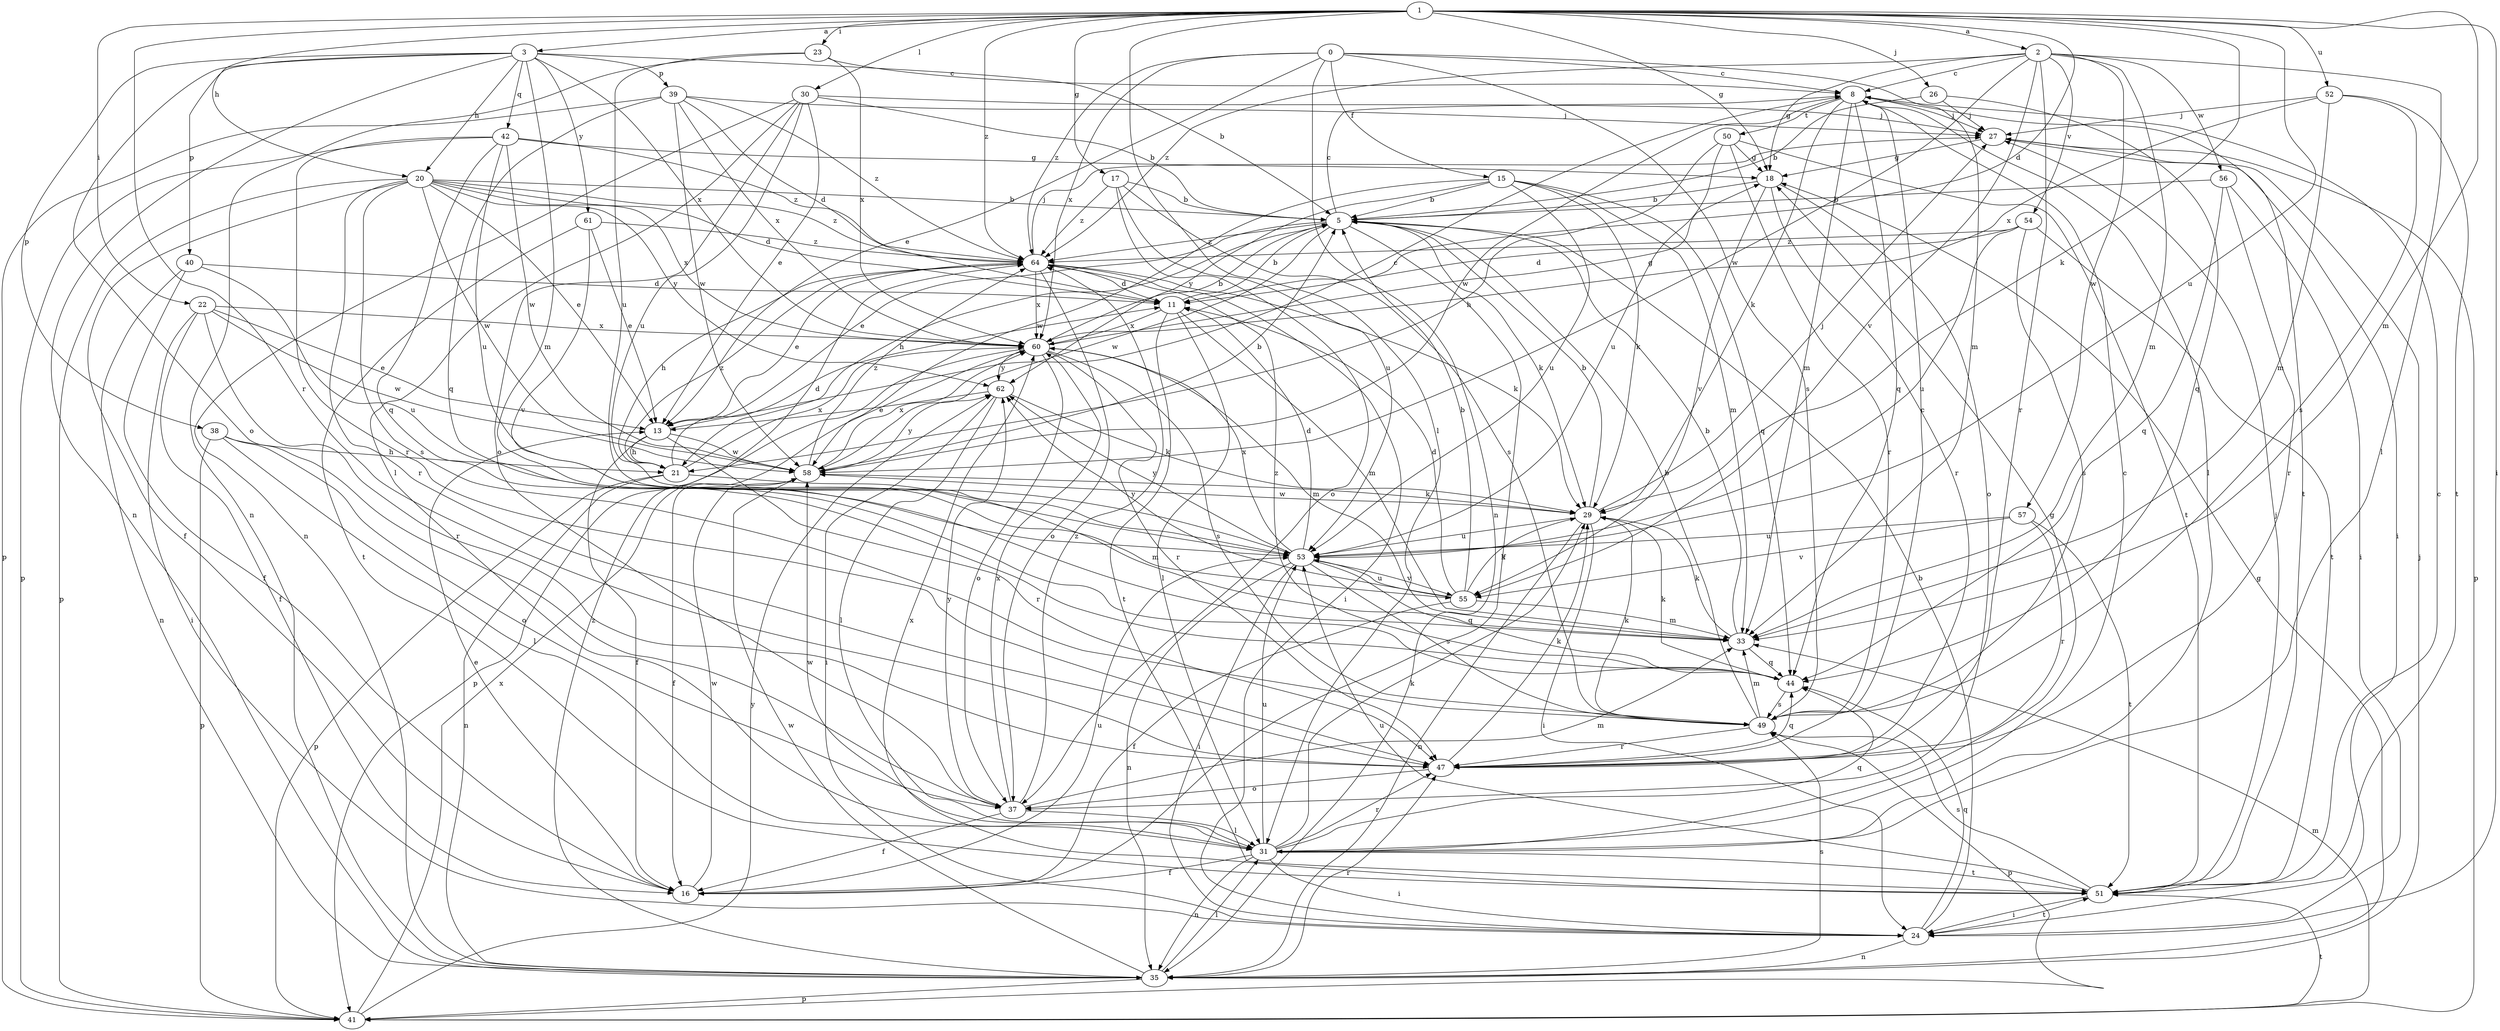 strict digraph  {
0;
1;
2;
3;
5;
8;
11;
13;
15;
16;
17;
18;
20;
21;
22;
23;
24;
26;
27;
29;
30;
31;
33;
35;
37;
38;
39;
40;
41;
42;
44;
47;
49;
50;
51;
52;
53;
54;
55;
56;
57;
58;
60;
61;
62;
64;
0 -> 8  [label=c];
0 -> 13  [label=e];
0 -> 15  [label=f];
0 -> 33  [label=m];
0 -> 35  [label=n];
0 -> 49  [label=s];
0 -> 60  [label=x];
0 -> 64  [label=z];
1 -> 2  [label=a];
1 -> 3  [label=a];
1 -> 11  [label=d];
1 -> 17  [label=g];
1 -> 18  [label=g];
1 -> 20  [label=h];
1 -> 22  [label=i];
1 -> 23  [label=i];
1 -> 24  [label=i];
1 -> 26  [label=j];
1 -> 29  [label=k];
1 -> 30  [label=l];
1 -> 31  [label=l];
1 -> 33  [label=m];
1 -> 47  [label=r];
1 -> 52  [label=u];
1 -> 53  [label=u];
1 -> 64  [label=z];
2 -> 8  [label=c];
2 -> 18  [label=g];
2 -> 31  [label=l];
2 -> 33  [label=m];
2 -> 47  [label=r];
2 -> 54  [label=v];
2 -> 55  [label=v];
2 -> 56  [label=w];
2 -> 57  [label=w];
2 -> 58  [label=w];
2 -> 64  [label=z];
3 -> 5  [label=b];
3 -> 20  [label=h];
3 -> 33  [label=m];
3 -> 35  [label=n];
3 -> 37  [label=o];
3 -> 38  [label=p];
3 -> 39  [label=p];
3 -> 40  [label=p];
3 -> 42  [label=q];
3 -> 60  [label=x];
3 -> 61  [label=y];
5 -> 8  [label=c];
5 -> 13  [label=e];
5 -> 16  [label=f];
5 -> 21  [label=h];
5 -> 29  [label=k];
5 -> 58  [label=w];
5 -> 64  [label=z];
8 -> 27  [label=j];
8 -> 29  [label=k];
8 -> 31  [label=l];
8 -> 33  [label=m];
8 -> 44  [label=q];
8 -> 50  [label=t];
8 -> 51  [label=t];
8 -> 58  [label=w];
11 -> 5  [label=b];
11 -> 31  [label=l];
11 -> 33  [label=m];
11 -> 51  [label=t];
11 -> 60  [label=x];
13 -> 8  [label=c];
13 -> 16  [label=f];
13 -> 21  [label=h];
13 -> 47  [label=r];
13 -> 58  [label=w];
15 -> 5  [label=b];
15 -> 29  [label=k];
15 -> 33  [label=m];
15 -> 44  [label=q];
15 -> 53  [label=u];
15 -> 58  [label=w];
15 -> 62  [label=y];
16 -> 13  [label=e];
16 -> 53  [label=u];
16 -> 58  [label=w];
17 -> 5  [label=b];
17 -> 37  [label=o];
17 -> 49  [label=s];
17 -> 53  [label=u];
17 -> 64  [label=z];
18 -> 5  [label=b];
18 -> 37  [label=o];
18 -> 47  [label=r];
18 -> 55  [label=v];
20 -> 5  [label=b];
20 -> 11  [label=d];
20 -> 13  [label=e];
20 -> 16  [label=f];
20 -> 41  [label=p];
20 -> 47  [label=r];
20 -> 49  [label=s];
20 -> 58  [label=w];
20 -> 60  [label=x];
20 -> 62  [label=y];
20 -> 64  [label=z];
21 -> 11  [label=d];
21 -> 33  [label=m];
21 -> 35  [label=n];
21 -> 41  [label=p];
21 -> 60  [label=x];
21 -> 64  [label=z];
22 -> 13  [label=e];
22 -> 16  [label=f];
22 -> 24  [label=i];
22 -> 47  [label=r];
22 -> 58  [label=w];
22 -> 60  [label=x];
23 -> 8  [label=c];
23 -> 35  [label=n];
23 -> 53  [label=u];
23 -> 60  [label=x];
24 -> 5  [label=b];
24 -> 35  [label=n];
24 -> 44  [label=q];
24 -> 51  [label=t];
26 -> 5  [label=b];
26 -> 27  [label=j];
26 -> 44  [label=q];
27 -> 18  [label=g];
27 -> 24  [label=i];
27 -> 41  [label=p];
29 -> 5  [label=b];
29 -> 24  [label=i];
29 -> 27  [label=j];
29 -> 35  [label=n];
29 -> 53  [label=u];
29 -> 58  [label=w];
30 -> 5  [label=b];
30 -> 13  [label=e];
30 -> 27  [label=j];
30 -> 31  [label=l];
30 -> 35  [label=n];
30 -> 37  [label=o];
30 -> 53  [label=u];
31 -> 8  [label=c];
31 -> 16  [label=f];
31 -> 18  [label=g];
31 -> 24  [label=i];
31 -> 29  [label=k];
31 -> 35  [label=n];
31 -> 44  [label=q];
31 -> 47  [label=r];
31 -> 51  [label=t];
31 -> 53  [label=u];
31 -> 58  [label=w];
33 -> 5  [label=b];
33 -> 29  [label=k];
33 -> 44  [label=q];
35 -> 18  [label=g];
35 -> 27  [label=j];
35 -> 31  [label=l];
35 -> 41  [label=p];
35 -> 47  [label=r];
35 -> 49  [label=s];
35 -> 58  [label=w];
35 -> 64  [label=z];
37 -> 16  [label=f];
37 -> 31  [label=l];
37 -> 33  [label=m];
37 -> 60  [label=x];
37 -> 62  [label=y];
37 -> 64  [label=z];
38 -> 21  [label=h];
38 -> 31  [label=l];
38 -> 37  [label=o];
38 -> 41  [label=p];
39 -> 11  [label=d];
39 -> 27  [label=j];
39 -> 41  [label=p];
39 -> 44  [label=q];
39 -> 58  [label=w];
39 -> 60  [label=x];
39 -> 64  [label=z];
40 -> 11  [label=d];
40 -> 16  [label=f];
40 -> 35  [label=n];
40 -> 53  [label=u];
41 -> 33  [label=m];
41 -> 51  [label=t];
41 -> 60  [label=x];
41 -> 62  [label=y];
42 -> 18  [label=g];
42 -> 41  [label=p];
42 -> 44  [label=q];
42 -> 47  [label=r];
42 -> 53  [label=u];
42 -> 58  [label=w];
42 -> 64  [label=z];
44 -> 29  [label=k];
44 -> 49  [label=s];
44 -> 64  [label=z];
47 -> 29  [label=k];
47 -> 37  [label=o];
47 -> 44  [label=q];
49 -> 5  [label=b];
49 -> 8  [label=c];
49 -> 29  [label=k];
49 -> 33  [label=m];
49 -> 41  [label=p];
49 -> 47  [label=r];
50 -> 18  [label=g];
50 -> 21  [label=h];
50 -> 47  [label=r];
50 -> 51  [label=t];
50 -> 53  [label=u];
51 -> 8  [label=c];
51 -> 24  [label=i];
51 -> 27  [label=j];
51 -> 49  [label=s];
51 -> 53  [label=u];
51 -> 60  [label=x];
52 -> 27  [label=j];
52 -> 33  [label=m];
52 -> 49  [label=s];
52 -> 51  [label=t];
52 -> 60  [label=x];
53 -> 11  [label=d];
53 -> 24  [label=i];
53 -> 35  [label=n];
53 -> 44  [label=q];
53 -> 49  [label=s];
53 -> 55  [label=v];
53 -> 60  [label=x];
53 -> 62  [label=y];
54 -> 11  [label=d];
54 -> 49  [label=s];
54 -> 51  [label=t];
54 -> 53  [label=u];
54 -> 64  [label=z];
55 -> 5  [label=b];
55 -> 11  [label=d];
55 -> 16  [label=f];
55 -> 29  [label=k];
55 -> 33  [label=m];
55 -> 53  [label=u];
55 -> 62  [label=y];
56 -> 5  [label=b];
56 -> 24  [label=i];
56 -> 44  [label=q];
56 -> 47  [label=r];
57 -> 47  [label=r];
57 -> 51  [label=t];
57 -> 53  [label=u];
57 -> 55  [label=v];
58 -> 5  [label=b];
58 -> 16  [label=f];
58 -> 29  [label=k];
58 -> 60  [label=x];
58 -> 62  [label=y];
58 -> 64  [label=z];
60 -> 5  [label=b];
60 -> 18  [label=g];
60 -> 33  [label=m];
60 -> 37  [label=o];
60 -> 41  [label=p];
60 -> 47  [label=r];
60 -> 49  [label=s];
60 -> 62  [label=y];
61 -> 13  [label=e];
61 -> 51  [label=t];
61 -> 55  [label=v];
61 -> 64  [label=z];
62 -> 13  [label=e];
62 -> 24  [label=i];
62 -> 29  [label=k];
62 -> 31  [label=l];
64 -> 11  [label=d];
64 -> 13  [label=e];
64 -> 21  [label=h];
64 -> 24  [label=i];
64 -> 27  [label=j];
64 -> 29  [label=k];
64 -> 37  [label=o];
64 -> 60  [label=x];
}
